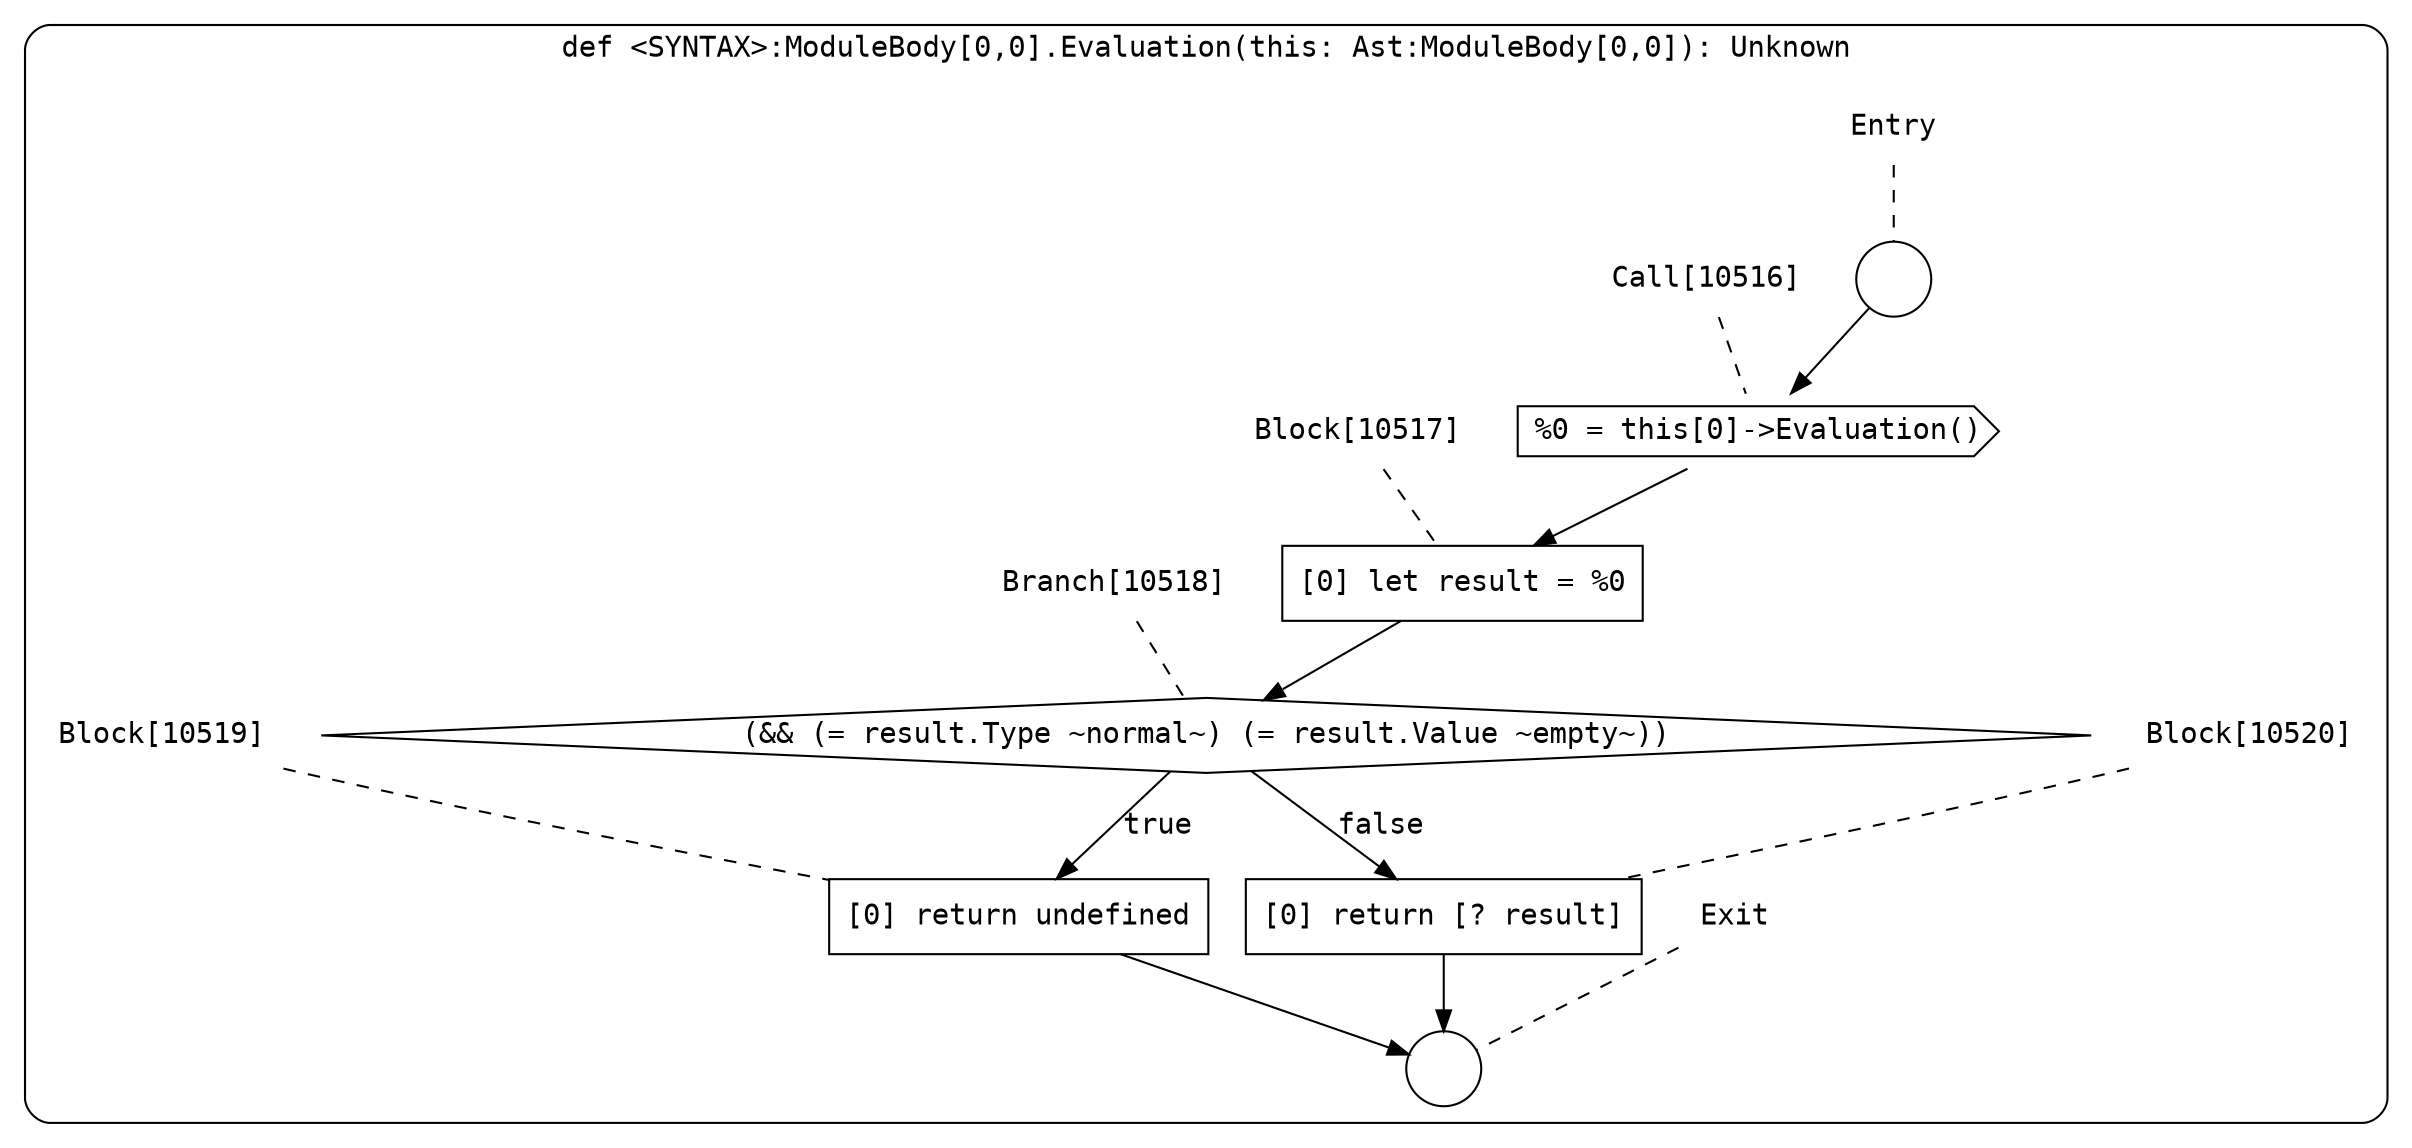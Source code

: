 digraph {
  graph [fontname = "Consolas"]
  node [fontname = "Consolas"]
  edge [fontname = "Consolas"]
  subgraph cluster1905 {
    label = "def <SYNTAX>:ModuleBody[0,0].Evaluation(this: Ast:ModuleBody[0,0]): Unknown"
    style = rounded
    cluster1905_entry_name [shape=none, label=<<font color="black">Entry</font>>]
    cluster1905_entry_name -> cluster1905_entry [arrowhead=none, color="black", style=dashed]
    cluster1905_entry [shape=circle label=" " color="black" fillcolor="white" style=filled]
    cluster1905_entry -> node10516 [color="black"]
    cluster1905_exit_name [shape=none, label=<<font color="black">Exit</font>>]
    cluster1905_exit_name -> cluster1905_exit [arrowhead=none, color="black", style=dashed]
    cluster1905_exit [shape=circle label=" " color="black" fillcolor="white" style=filled]
    node10516_name [shape=none, label=<<font color="black">Call[10516]</font>>]
    node10516_name -> node10516 [arrowhead=none, color="black", style=dashed]
    node10516 [shape=cds, label=<<font color="black">%0 = this[0]-&gt;Evaluation()</font>> color="black" fillcolor="white", style=filled]
    node10516 -> node10517 [color="black"]
    node10517_name [shape=none, label=<<font color="black">Block[10517]</font>>]
    node10517_name -> node10517 [arrowhead=none, color="black", style=dashed]
    node10517 [shape=box, label=<<font color="black">[0] let result = %0<BR ALIGN="LEFT"/></font>> color="black" fillcolor="white", style=filled]
    node10517 -> node10518 [color="black"]
    node10518_name [shape=none, label=<<font color="black">Branch[10518]</font>>]
    node10518_name -> node10518 [arrowhead=none, color="black", style=dashed]
    node10518 [shape=diamond, label=<<font color="black">(&amp;&amp; (= result.Type ~normal~) (= result.Value ~empty~))</font>> color="black" fillcolor="white", style=filled]
    node10518 -> node10519 [label=<<font color="black">true</font>> color="black"]
    node10518 -> node10520 [label=<<font color="black">false</font>> color="black"]
    node10519_name [shape=none, label=<<font color="black">Block[10519]</font>>]
    node10519_name -> node10519 [arrowhead=none, color="black", style=dashed]
    node10519 [shape=box, label=<<font color="black">[0] return undefined<BR ALIGN="LEFT"/></font>> color="black" fillcolor="white", style=filled]
    node10519 -> cluster1905_exit [color="black"]
    node10520_name [shape=none, label=<<font color="black">Block[10520]</font>>]
    node10520_name -> node10520 [arrowhead=none, color="black", style=dashed]
    node10520 [shape=box, label=<<font color="black">[0] return [? result]<BR ALIGN="LEFT"/></font>> color="black" fillcolor="white", style=filled]
    node10520 -> cluster1905_exit [color="black"]
  }
}